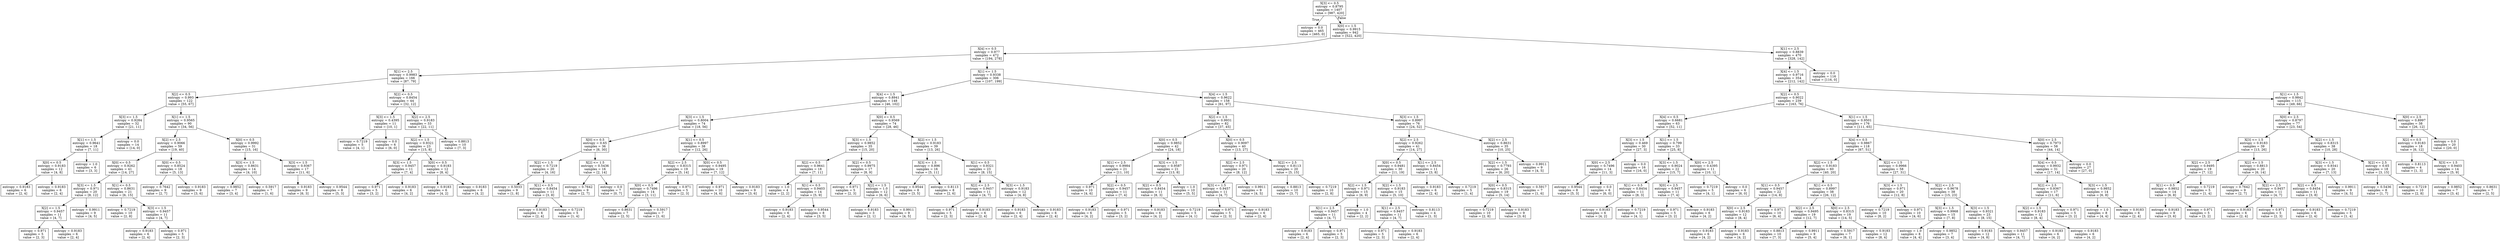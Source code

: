 digraph Tree {
node [shape=box] ;
0 [label="X[3] <= 0.5\nentropy = 0.8795\nsamples = 1407\nvalue = [987, 420]"] ;
1 [label="entropy = 0.0\nsamples = 465\nvalue = [465, 0]"] ;
0 -> 1 [labeldistance=2.5, labelangle=45, headlabel="True"] ;
2 [label="X[0] <= 1.5\nentropy = 0.9915\nsamples = 942\nvalue = [522, 420]"] ;
0 -> 2 [labeldistance=2.5, labelangle=-45, headlabel="False"] ;
3 [label="X[4] <= 0.5\nentropy = 0.977\nsamples = 472\nvalue = [194, 278]"] ;
2 -> 3 ;
4 [label="X[1] <= 2.5\nentropy = 0.9983\nsamples = 166\nvalue = [87, 79]"] ;
3 -> 4 ;
5 [label="X[2] <= 0.5\nentropy = 0.993\nsamples = 122\nvalue = [55, 67]"] ;
4 -> 5 ;
6 [label="X[3] <= 1.5\nentropy = 0.9284\nsamples = 32\nvalue = [21, 11]"] ;
5 -> 6 ;
7 [label="X[1] <= 1.5\nentropy = 0.9641\nsamples = 18\nvalue = [7, 11]"] ;
6 -> 7 ;
8 [label="X[0] <= 0.5\nentropy = 0.9183\nsamples = 12\nvalue = [4, 8]"] ;
7 -> 8 ;
9 [label="entropy = 0.9183\nsamples = 6\nvalue = [2, 4]"] ;
8 -> 9 ;
10 [label="entropy = 0.9183\nsamples = 6\nvalue = [2, 4]"] ;
8 -> 10 ;
11 [label="entropy = 1.0\nsamples = 6\nvalue = [3, 3]"] ;
7 -> 11 ;
12 [label="entropy = 0.0\nsamples = 14\nvalue = [14, 0]"] ;
6 -> 12 ;
13 [label="X[1] <= 1.5\nentropy = 0.9565\nsamples = 90\nvalue = [34, 56]"] ;
5 -> 13 ;
14 [label="X[2] <= 2.5\nentropy = 0.9066\nsamples = 59\nvalue = [19, 40]"] ;
13 -> 14 ;
15 [label="X[0] <= 0.5\nentropy = 0.9262\nsamples = 41\nvalue = [14, 27]"] ;
14 -> 15 ;
16 [label="X[3] <= 1.5\nentropy = 0.971\nsamples = 20\nvalue = [8, 12]"] ;
15 -> 16 ;
17 [label="X[2] <= 1.5\nentropy = 0.9457\nsamples = 11\nvalue = [4, 7]"] ;
16 -> 17 ;
18 [label="entropy = 0.971\nsamples = 5\nvalue = [2, 3]"] ;
17 -> 18 ;
19 [label="entropy = 0.9183\nsamples = 6\nvalue = [2, 4]"] ;
17 -> 19 ;
20 [label="entropy = 0.9911\nsamples = 9\nvalue = [4, 5]"] ;
16 -> 20 ;
21 [label="X[1] <= 0.5\nentropy = 0.8631\nsamples = 21\nvalue = [6, 15]"] ;
15 -> 21 ;
22 [label="entropy = 0.7219\nsamples = 10\nvalue = [2, 8]"] ;
21 -> 22 ;
23 [label="X[3] <= 1.5\nentropy = 0.9457\nsamples = 11\nvalue = [4, 7]"] ;
21 -> 23 ;
24 [label="entropy = 0.9183\nsamples = 6\nvalue = [2, 4]"] ;
23 -> 24 ;
25 [label="entropy = 0.971\nsamples = 5\nvalue = [2, 3]"] ;
23 -> 25 ;
26 [label="X[0] <= 0.5\nentropy = 0.8524\nsamples = 18\nvalue = [5, 13]"] ;
14 -> 26 ;
27 [label="entropy = 0.7642\nsamples = 9\nvalue = [2, 7]"] ;
26 -> 27 ;
28 [label="entropy = 0.9183\nsamples = 9\nvalue = [3, 6]"] ;
26 -> 28 ;
29 [label="X[0] <= 0.5\nentropy = 0.9992\nsamples = 31\nvalue = [15, 16]"] ;
13 -> 29 ;
30 [label="X[3] <= 1.5\nentropy = 0.8631\nsamples = 14\nvalue = [4, 10]"] ;
29 -> 30 ;
31 [label="entropy = 0.9852\nsamples = 7\nvalue = [3, 4]"] ;
30 -> 31 ;
32 [label="entropy = 0.5917\nsamples = 7\nvalue = [1, 6]"] ;
30 -> 32 ;
33 [label="X[3] <= 1.5\nentropy = 0.9367\nsamples = 17\nvalue = [11, 6]"] ;
29 -> 33 ;
34 [label="entropy = 0.9183\nsamples = 9\nvalue = [6, 3]"] ;
33 -> 34 ;
35 [label="entropy = 0.9544\nsamples = 8\nvalue = [5, 3]"] ;
33 -> 35 ;
36 [label="X[2] <= 0.5\nentropy = 0.8454\nsamples = 44\nvalue = [32, 12]"] ;
4 -> 36 ;
37 [label="X[3] <= 1.5\nentropy = 0.4395\nsamples = 11\nvalue = [10, 1]"] ;
36 -> 37 ;
38 [label="entropy = 0.7219\nsamples = 5\nvalue = [4, 1]"] ;
37 -> 38 ;
39 [label="entropy = 0.0\nsamples = 6\nvalue = [6, 0]"] ;
37 -> 39 ;
40 [label="X[2] <= 2.5\nentropy = 0.9183\nsamples = 33\nvalue = [22, 11]"] ;
36 -> 40 ;
41 [label="X[2] <= 1.5\nentropy = 0.9321\nsamples = 23\nvalue = [15, 8]"] ;
40 -> 41 ;
42 [label="X[3] <= 1.5\nentropy = 0.9457\nsamples = 11\nvalue = [7, 4]"] ;
41 -> 42 ;
43 [label="entropy = 0.971\nsamples = 5\nvalue = [3, 2]"] ;
42 -> 43 ;
44 [label="entropy = 0.9183\nsamples = 6\nvalue = [4, 2]"] ;
42 -> 44 ;
45 [label="X[0] <= 0.5\nentropy = 0.9183\nsamples = 12\nvalue = [8, 4]"] ;
41 -> 45 ;
46 [label="entropy = 0.9183\nsamples = 6\nvalue = [4, 2]"] ;
45 -> 46 ;
47 [label="entropy = 0.9183\nsamples = 6\nvalue = [4, 2]"] ;
45 -> 47 ;
48 [label="entropy = 0.8813\nsamples = 10\nvalue = [7, 3]"] ;
40 -> 48 ;
49 [label="X[1] <= 1.5\nentropy = 0.9338\nsamples = 306\nvalue = [107, 199]"] ;
3 -> 49 ;
50 [label="X[4] <= 1.5\nentropy = 0.8941\nsamples = 148\nvalue = [46, 102]"] ;
49 -> 50 ;
51 [label="X[3] <= 1.5\nentropy = 0.8004\nsamples = 74\nvalue = [18, 56]"] ;
50 -> 51 ;
52 [label="X[0] <= 0.5\nentropy = 0.65\nsamples = 36\nvalue = [6, 30]"] ;
51 -> 52 ;
53 [label="X[2] <= 1.5\nentropy = 0.7219\nsamples = 20\nvalue = [4, 16]"] ;
52 -> 53 ;
54 [label="entropy = 0.5033\nsamples = 9\nvalue = [1, 8]"] ;
53 -> 54 ;
55 [label="X[1] <= 0.5\nentropy = 0.8454\nsamples = 11\nvalue = [3, 8]"] ;
53 -> 55 ;
56 [label="entropy = 0.9183\nsamples = 6\nvalue = [2, 4]"] ;
55 -> 56 ;
57 [label="entropy = 0.7219\nsamples = 5\nvalue = [1, 4]"] ;
55 -> 57 ;
58 [label="X[2] <= 1.5\nentropy = 0.5436\nsamples = 16\nvalue = [2, 14]"] ;
52 -> 58 ;
59 [label="entropy = 0.7642\nsamples = 9\nvalue = [2, 7]"] ;
58 -> 59 ;
60 [label="entropy = 0.0\nsamples = 7\nvalue = [0, 7]"] ;
58 -> 60 ;
61 [label="X[1] <= 0.5\nentropy = 0.8997\nsamples = 38\nvalue = [12, 26]"] ;
51 -> 61 ;
62 [label="X[2] <= 2.5\nentropy = 0.8315\nsamples = 19\nvalue = [5, 14]"] ;
61 -> 62 ;
63 [label="X[0] <= 0.5\nentropy = 0.7496\nsamples = 14\nvalue = [3, 11]"] ;
62 -> 63 ;
64 [label="entropy = 0.8631\nsamples = 7\nvalue = [2, 5]"] ;
63 -> 64 ;
65 [label="entropy = 0.5917\nsamples = 7\nvalue = [1, 6]"] ;
63 -> 65 ;
66 [label="entropy = 0.971\nsamples = 5\nvalue = [2, 3]"] ;
62 -> 66 ;
67 [label="X[0] <= 0.5\nentropy = 0.9495\nsamples = 19\nvalue = [7, 12]"] ;
61 -> 67 ;
68 [label="entropy = 0.971\nsamples = 10\nvalue = [4, 6]"] ;
67 -> 68 ;
69 [label="entropy = 0.9183\nsamples = 9\nvalue = [3, 6]"] ;
67 -> 69 ;
70 [label="X[0] <= 0.5\nentropy = 0.9569\nsamples = 74\nvalue = [28, 46]"] ;
50 -> 70 ;
71 [label="X[3] <= 1.5\nentropy = 0.9852\nsamples = 35\nvalue = [15, 20]"] ;
70 -> 71 ;
72 [label="X[2] <= 0.5\nentropy = 0.9641\nsamples = 18\nvalue = [7, 11]"] ;
71 -> 72 ;
73 [label="entropy = 1.0\nsamples = 4\nvalue = [2, 2]"] ;
72 -> 73 ;
74 [label="X[1] <= 0.5\nentropy = 0.9403\nsamples = 14\nvalue = [5, 9]"] ;
72 -> 74 ;
75 [label="entropy = 0.9183\nsamples = 6\nvalue = [2, 4]"] ;
74 -> 75 ;
76 [label="entropy = 0.9544\nsamples = 8\nvalue = [3, 5]"] ;
74 -> 76 ;
77 [label="X[2] <= 0.5\nentropy = 0.9975\nsamples = 17\nvalue = [8, 9]"] ;
71 -> 77 ;
78 [label="entropy = 0.971\nsamples = 5\nvalue = [2, 3]"] ;
77 -> 78 ;
79 [label="X[2] <= 1.5\nentropy = 1.0\nsamples = 12\nvalue = [6, 6]"] ;
77 -> 79 ;
80 [label="entropy = 0.9183\nsamples = 3\nvalue = [2, 1]"] ;
79 -> 80 ;
81 [label="entropy = 0.9911\nsamples = 9\nvalue = [4, 5]"] ;
79 -> 81 ;
82 [label="X[2] <= 1.5\nentropy = 0.9183\nsamples = 39\nvalue = [13, 26]"] ;
70 -> 82 ;
83 [label="X[3] <= 1.5\nentropy = 0.896\nsamples = 16\nvalue = [5, 11]"] ;
82 -> 83 ;
84 [label="entropy = 0.9544\nsamples = 8\nvalue = [3, 5]"] ;
83 -> 84 ;
85 [label="entropy = 0.8113\nsamples = 8\nvalue = [2, 6]"] ;
83 -> 85 ;
86 [label="X[1] <= 0.5\nentropy = 0.9321\nsamples = 23\nvalue = [8, 15]"] ;
82 -> 86 ;
87 [label="X[2] <= 2.5\nentropy = 0.9457\nsamples = 11\nvalue = [4, 7]"] ;
86 -> 87 ;
88 [label="entropy = 0.971\nsamples = 5\nvalue = [2, 3]"] ;
87 -> 88 ;
89 [label="entropy = 0.9183\nsamples = 6\nvalue = [2, 4]"] ;
87 -> 89 ;
90 [label="X[3] <= 1.5\nentropy = 0.9183\nsamples = 12\nvalue = [4, 8]"] ;
86 -> 90 ;
91 [label="entropy = 0.9183\nsamples = 6\nvalue = [2, 4]"] ;
90 -> 91 ;
92 [label="entropy = 0.9183\nsamples = 6\nvalue = [2, 4]"] ;
90 -> 92 ;
93 [label="X[4] <= 1.5\nentropy = 0.9622\nsamples = 158\nvalue = [61, 97]"] ;
49 -> 93 ;
94 [label="X[2] <= 1.5\nentropy = 0.9931\nsamples = 82\nvalue = [37, 45]"] ;
93 -> 94 ;
95 [label="X[0] <= 0.5\nentropy = 0.9852\nsamples = 42\nvalue = [24, 18]"] ;
94 -> 95 ;
96 [label="X[1] <= 2.5\nentropy = 0.9984\nsamples = 21\nvalue = [11, 10]"] ;
95 -> 96 ;
97 [label="entropy = 0.971\nsamples = 10\nvalue = [4, 6]"] ;
96 -> 97 ;
98 [label="X[2] <= 0.5\nentropy = 0.9457\nsamples = 11\nvalue = [7, 4]"] ;
96 -> 98 ;
99 [label="entropy = 0.9183\nsamples = 6\nvalue = [4, 2]"] ;
98 -> 99 ;
100 [label="entropy = 0.971\nsamples = 5\nvalue = [3, 2]"] ;
98 -> 100 ;
101 [label="X[3] <= 1.5\nentropy = 0.9587\nsamples = 21\nvalue = [13, 8]"] ;
95 -> 101 ;
102 [label="X[2] <= 0.5\nentropy = 0.8454\nsamples = 11\nvalue = [8, 3]"] ;
101 -> 102 ;
103 [label="entropy = 0.9183\nsamples = 6\nvalue = [4, 2]"] ;
102 -> 103 ;
104 [label="entropy = 0.7219\nsamples = 5\nvalue = [4, 1]"] ;
102 -> 104 ;
105 [label="entropy = 1.0\nsamples = 10\nvalue = [5, 5]"] ;
101 -> 105 ;
106 [label="X[0] <= 0.5\nentropy = 0.9097\nsamples = 40\nvalue = [13, 27]"] ;
94 -> 106 ;
107 [label="X[2] <= 2.5\nentropy = 0.971\nsamples = 20\nvalue = [8, 12]"] ;
106 -> 107 ;
108 [label="X[3] <= 1.5\nentropy = 0.9457\nsamples = 11\nvalue = [4, 7]"] ;
107 -> 108 ;
109 [label="entropy = 0.971\nsamples = 5\nvalue = [2, 3]"] ;
108 -> 109 ;
110 [label="entropy = 0.9183\nsamples = 6\nvalue = [2, 4]"] ;
108 -> 110 ;
111 [label="entropy = 0.9911\nsamples = 9\nvalue = [4, 5]"] ;
107 -> 111 ;
112 [label="X[2] <= 2.5\nentropy = 0.8113\nsamples = 20\nvalue = [5, 15]"] ;
106 -> 112 ;
113 [label="entropy = 0.8813\nsamples = 10\nvalue = [3, 7]"] ;
112 -> 113 ;
114 [label="entropy = 0.7219\nsamples = 10\nvalue = [2, 8]"] ;
112 -> 114 ;
115 [label="X[3] <= 1.5\nentropy = 0.8997\nsamples = 76\nvalue = [24, 52]"] ;
93 -> 115 ;
116 [label="X[2] <= 2.5\nentropy = 0.9262\nsamples = 41\nvalue = [14, 27]"] ;
115 -> 116 ;
117 [label="X[0] <= 0.5\nentropy = 0.9481\nsamples = 30\nvalue = [11, 19]"] ;
116 -> 117 ;
118 [label="X[2] <= 1.5\nentropy = 0.971\nsamples = 15\nvalue = [6, 9]"] ;
117 -> 118 ;
119 [label="X[1] <= 2.5\nentropy = 0.9457\nsamples = 11\nvalue = [4, 7]"] ;
118 -> 119 ;
120 [label="entropy = 0.9183\nsamples = 6\nvalue = [2, 4]"] ;
119 -> 120 ;
121 [label="entropy = 0.971\nsamples = 5\nvalue = [2, 3]"] ;
119 -> 121 ;
122 [label="entropy = 1.0\nsamples = 4\nvalue = [2, 2]"] ;
118 -> 122 ;
123 [label="X[2] <= 1.5\nentropy = 0.9183\nsamples = 15\nvalue = [5, 10]"] ;
117 -> 123 ;
124 [label="X[1] <= 2.5\nentropy = 0.9457\nsamples = 11\nvalue = [4, 7]"] ;
123 -> 124 ;
125 [label="entropy = 0.971\nsamples = 5\nvalue = [2, 3]"] ;
124 -> 125 ;
126 [label="entropy = 0.9183\nsamples = 6\nvalue = [2, 4]"] ;
124 -> 126 ;
127 [label="entropy = 0.8113\nsamples = 4\nvalue = [1, 3]"] ;
123 -> 127 ;
128 [label="X[1] <= 2.5\nentropy = 0.8454\nsamples = 11\nvalue = [3, 8]"] ;
116 -> 128 ;
129 [label="entropy = 0.9183\nsamples = 6\nvalue = [2, 4]"] ;
128 -> 129 ;
130 [label="entropy = 0.7219\nsamples = 5\nvalue = [1, 4]"] ;
128 -> 130 ;
131 [label="X[2] <= 2.5\nentropy = 0.8631\nsamples = 35\nvalue = [10, 25]"] ;
115 -> 131 ;
132 [label="X[2] <= 1.5\nentropy = 0.7793\nsamples = 26\nvalue = [6, 20]"] ;
131 -> 132 ;
133 [label="X[0] <= 0.5\nentropy = 0.8315\nsamples = 19\nvalue = [5, 14]"] ;
132 -> 133 ;
134 [label="entropy = 0.7219\nsamples = 10\nvalue = [2, 8]"] ;
133 -> 134 ;
135 [label="entropy = 0.9183\nsamples = 9\nvalue = [3, 6]"] ;
133 -> 135 ;
136 [label="entropy = 0.5917\nsamples = 7\nvalue = [1, 6]"] ;
132 -> 136 ;
137 [label="entropy = 0.9911\nsamples = 9\nvalue = [4, 5]"] ;
131 -> 137 ;
138 [label="X[1] <= 2.5\nentropy = 0.8839\nsamples = 470\nvalue = [328, 142]"] ;
2 -> 138 ;
139 [label="X[4] <= 1.5\nentropy = 0.9716\nsamples = 354\nvalue = [212, 142]"] ;
138 -> 139 ;
140 [label="X[2] <= 0.5\nentropy = 0.9022\nsamples = 239\nvalue = [163, 76]"] ;
139 -> 140 ;
141 [label="X[4] <= 0.5\nentropy = 0.6681\nsamples = 63\nvalue = [52, 11]"] ;
140 -> 141 ;
142 [label="X[3] <= 1.5\nentropy = 0.469\nsamples = 30\nvalue = [27, 3]"] ;
141 -> 142 ;
143 [label="X[0] <= 2.5\nentropy = 0.7496\nsamples = 14\nvalue = [11, 3]"] ;
142 -> 143 ;
144 [label="entropy = 0.9544\nsamples = 8\nvalue = [5, 3]"] ;
143 -> 144 ;
145 [label="entropy = 0.0\nsamples = 6\nvalue = [6, 0]"] ;
143 -> 145 ;
146 [label="entropy = 0.0\nsamples = 16\nvalue = [16, 0]"] ;
142 -> 146 ;
147 [label="X[1] <= 1.5\nentropy = 0.799\nsamples = 33\nvalue = [25, 8]"] ;
141 -> 147 ;
148 [label="X[3] <= 1.5\nentropy = 0.9024\nsamples = 22\nvalue = [15, 7]"] ;
147 -> 148 ;
149 [label="X[1] <= 0.5\nentropy = 0.8454\nsamples = 11\nvalue = [8, 3]"] ;
148 -> 149 ;
150 [label="entropy = 0.9183\nsamples = 6\nvalue = [4, 2]"] ;
149 -> 150 ;
151 [label="entropy = 0.7219\nsamples = 5\nvalue = [4, 1]"] ;
149 -> 151 ;
152 [label="X[0] <= 2.5\nentropy = 0.9457\nsamples = 11\nvalue = [7, 4]"] ;
148 -> 152 ;
153 [label="entropy = 0.971\nsamples = 5\nvalue = [3, 2]"] ;
152 -> 153 ;
154 [label="entropy = 0.9183\nsamples = 6\nvalue = [4, 2]"] ;
152 -> 154 ;
155 [label="X[0] <= 2.5\nentropy = 0.4395\nsamples = 11\nvalue = [10, 1]"] ;
147 -> 155 ;
156 [label="entropy = 0.7219\nsamples = 5\nvalue = [4, 1]"] ;
155 -> 156 ;
157 [label="entropy = 0.0\nsamples = 6\nvalue = [6, 0]"] ;
155 -> 157 ;
158 [label="X[1] <= 1.5\nentropy = 0.9501\nsamples = 176\nvalue = [111, 65]"] ;
140 -> 158 ;
159 [label="X[4] <= 0.5\nentropy = 0.9867\nsamples = 118\nvalue = [67, 51]"] ;
158 -> 159 ;
160 [label="X[2] <= 1.5\nentropy = 0.9183\nsamples = 60\nvalue = [40, 20]"] ;
159 -> 160 ;
161 [label="X[1] <= 0.5\nentropy = 0.9457\nsamples = 22\nvalue = [14, 8]"] ;
160 -> 161 ;
162 [label="X[0] <= 2.5\nentropy = 0.9183\nsamples = 12\nvalue = [8, 4]"] ;
161 -> 162 ;
163 [label="entropy = 0.9183\nsamples = 6\nvalue = [4, 2]"] ;
162 -> 163 ;
164 [label="entropy = 0.9183\nsamples = 6\nvalue = [4, 2]"] ;
162 -> 164 ;
165 [label="entropy = 0.971\nsamples = 10\nvalue = [6, 4]"] ;
161 -> 165 ;
166 [label="X[1] <= 0.5\nentropy = 0.8997\nsamples = 38\nvalue = [26, 12]"] ;
160 -> 166 ;
167 [label="X[2] <= 2.5\nentropy = 0.9495\nsamples = 19\nvalue = [12, 7]"] ;
166 -> 167 ;
168 [label="entropy = 0.8813\nsamples = 10\nvalue = [7, 3]"] ;
167 -> 168 ;
169 [label="entropy = 0.9911\nsamples = 9\nvalue = [5, 4]"] ;
167 -> 169 ;
170 [label="X[0] <= 2.5\nentropy = 0.8315\nsamples = 19\nvalue = [14, 5]"] ;
166 -> 170 ;
171 [label="entropy = 0.5917\nsamples = 7\nvalue = [6, 1]"] ;
170 -> 171 ;
172 [label="entropy = 0.9183\nsamples = 12\nvalue = [8, 4]"] ;
170 -> 172 ;
173 [label="X[2] <= 1.5\nentropy = 0.9966\nsamples = 58\nvalue = [27, 31]"] ;
159 -> 173 ;
174 [label="X[3] <= 1.5\nentropy = 0.971\nsamples = 20\nvalue = [12, 8]"] ;
173 -> 174 ;
175 [label="entropy = 0.7219\nsamples = 10\nvalue = [8, 2]"] ;
174 -> 175 ;
176 [label="entropy = 0.971\nsamples = 10\nvalue = [4, 6]"] ;
174 -> 176 ;
177 [label="X[2] <= 2.5\nentropy = 0.9678\nsamples = 38\nvalue = [15, 23]"] ;
173 -> 177 ;
178 [label="X[3] <= 1.5\nentropy = 0.9968\nsamples = 15\nvalue = [7, 8]"] ;
177 -> 178 ;
179 [label="entropy = 1.0\nsamples = 8\nvalue = [4, 4]"] ;
178 -> 179 ;
180 [label="entropy = 0.9852\nsamples = 7\nvalue = [3, 4]"] ;
178 -> 180 ;
181 [label="X[3] <= 1.5\nentropy = 0.9321\nsamples = 23\nvalue = [8, 15]"] ;
177 -> 181 ;
182 [label="entropy = 0.9183\nsamples = 12\nvalue = [4, 8]"] ;
181 -> 182 ;
183 [label="entropy = 0.9457\nsamples = 11\nvalue = [4, 7]"] ;
181 -> 183 ;
184 [label="X[0] <= 2.5\nentropy = 0.7973\nsamples = 58\nvalue = [44, 14]"] ;
158 -> 184 ;
185 [label="X[4] <= 0.5\nentropy = 0.9932\nsamples = 31\nvalue = [17, 14]"] ;
184 -> 185 ;
186 [label="X[2] <= 2.5\nentropy = 0.9367\nsamples = 17\nvalue = [11, 6]"] ;
185 -> 186 ;
187 [label="X[2] <= 1.5\nentropy = 0.9183\nsamples = 12\nvalue = [8, 4]"] ;
186 -> 187 ;
188 [label="entropy = 0.9183\nsamples = 6\nvalue = [4, 2]"] ;
187 -> 188 ;
189 [label="entropy = 0.9183\nsamples = 6\nvalue = [4, 2]"] ;
187 -> 189 ;
190 [label="entropy = 0.971\nsamples = 5\nvalue = [3, 2]"] ;
186 -> 190 ;
191 [label="X[3] <= 1.5\nentropy = 0.9852\nsamples = 14\nvalue = [6, 8]"] ;
185 -> 191 ;
192 [label="entropy = 1.0\nsamples = 8\nvalue = [4, 4]"] ;
191 -> 192 ;
193 [label="entropy = 0.9183\nsamples = 6\nvalue = [2, 4]"] ;
191 -> 193 ;
194 [label="entropy = 0.0\nsamples = 27\nvalue = [27, 0]"] ;
184 -> 194 ;
195 [label="X[1] <= 1.5\nentropy = 0.9842\nsamples = 115\nvalue = [49, 66]"] ;
139 -> 195 ;
196 [label="X[0] <= 2.5\nentropy = 0.8797\nsamples = 77\nvalue = [23, 54]"] ;
195 -> 196 ;
197 [label="X[3] <= 1.5\nentropy = 0.9183\nsamples = 39\nvalue = [13, 26]"] ;
196 -> 197 ;
198 [label="X[2] <= 2.5\nentropy = 0.9495\nsamples = 19\nvalue = [7, 12]"] ;
197 -> 198 ;
199 [label="X[1] <= 0.5\nentropy = 0.9852\nsamples = 14\nvalue = [6, 8]"] ;
198 -> 199 ;
200 [label="entropy = 0.9183\nsamples = 9\nvalue = [3, 6]"] ;
199 -> 200 ;
201 [label="entropy = 0.971\nsamples = 5\nvalue = [3, 2]"] ;
199 -> 201 ;
202 [label="entropy = 0.7219\nsamples = 5\nvalue = [1, 4]"] ;
198 -> 202 ;
203 [label="X[2] <= 1.5\nentropy = 0.8813\nsamples = 20\nvalue = [6, 14]"] ;
197 -> 203 ;
204 [label="entropy = 0.7642\nsamples = 9\nvalue = [2, 7]"] ;
203 -> 204 ;
205 [label="X[2] <= 2.5\nentropy = 0.9457\nsamples = 11\nvalue = [4, 7]"] ;
203 -> 205 ;
206 [label="entropy = 0.9183\nsamples = 6\nvalue = [2, 4]"] ;
205 -> 206 ;
207 [label="entropy = 0.971\nsamples = 5\nvalue = [2, 3]"] ;
205 -> 207 ;
208 [label="X[2] <= 1.5\nentropy = 0.8315\nsamples = 38\nvalue = [10, 28]"] ;
196 -> 208 ;
209 [label="X[3] <= 1.5\nentropy = 0.9341\nsamples = 20\nvalue = [7, 13]"] ;
208 -> 209 ;
210 [label="X[2] <= 0.5\nentropy = 0.8454\nsamples = 11\nvalue = [3, 8]"] ;
209 -> 210 ;
211 [label="entropy = 0.9183\nsamples = 6\nvalue = [2, 4]"] ;
210 -> 211 ;
212 [label="entropy = 0.7219\nsamples = 5\nvalue = [1, 4]"] ;
210 -> 212 ;
213 [label="entropy = 0.9911\nsamples = 9\nvalue = [4, 5]"] ;
209 -> 213 ;
214 [label="X[2] <= 2.5\nentropy = 0.65\nsamples = 18\nvalue = [3, 15]"] ;
208 -> 214 ;
215 [label="entropy = 0.5436\nsamples = 8\nvalue = [1, 7]"] ;
214 -> 215 ;
216 [label="entropy = 0.7219\nsamples = 10\nvalue = [2, 8]"] ;
214 -> 216 ;
217 [label="X[0] <= 2.5\nentropy = 0.8997\nsamples = 38\nvalue = [26, 12]"] ;
195 -> 217 ;
218 [label="X[2] <= 0.5\nentropy = 0.9183\nsamples = 18\nvalue = [6, 12]"] ;
217 -> 218 ;
219 [label="entropy = 0.8113\nsamples = 4\nvalue = [1, 3]"] ;
218 -> 219 ;
220 [label="X[3] <= 1.5\nentropy = 0.9403\nsamples = 14\nvalue = [5, 9]"] ;
218 -> 220 ;
221 [label="entropy = 0.9852\nsamples = 7\nvalue = [3, 4]"] ;
220 -> 221 ;
222 [label="entropy = 0.8631\nsamples = 7\nvalue = [2, 5]"] ;
220 -> 222 ;
223 [label="entropy = 0.0\nsamples = 20\nvalue = [20, 0]"] ;
217 -> 223 ;
224 [label="entropy = 0.0\nsamples = 116\nvalue = [116, 0]"] ;
138 -> 224 ;
}
